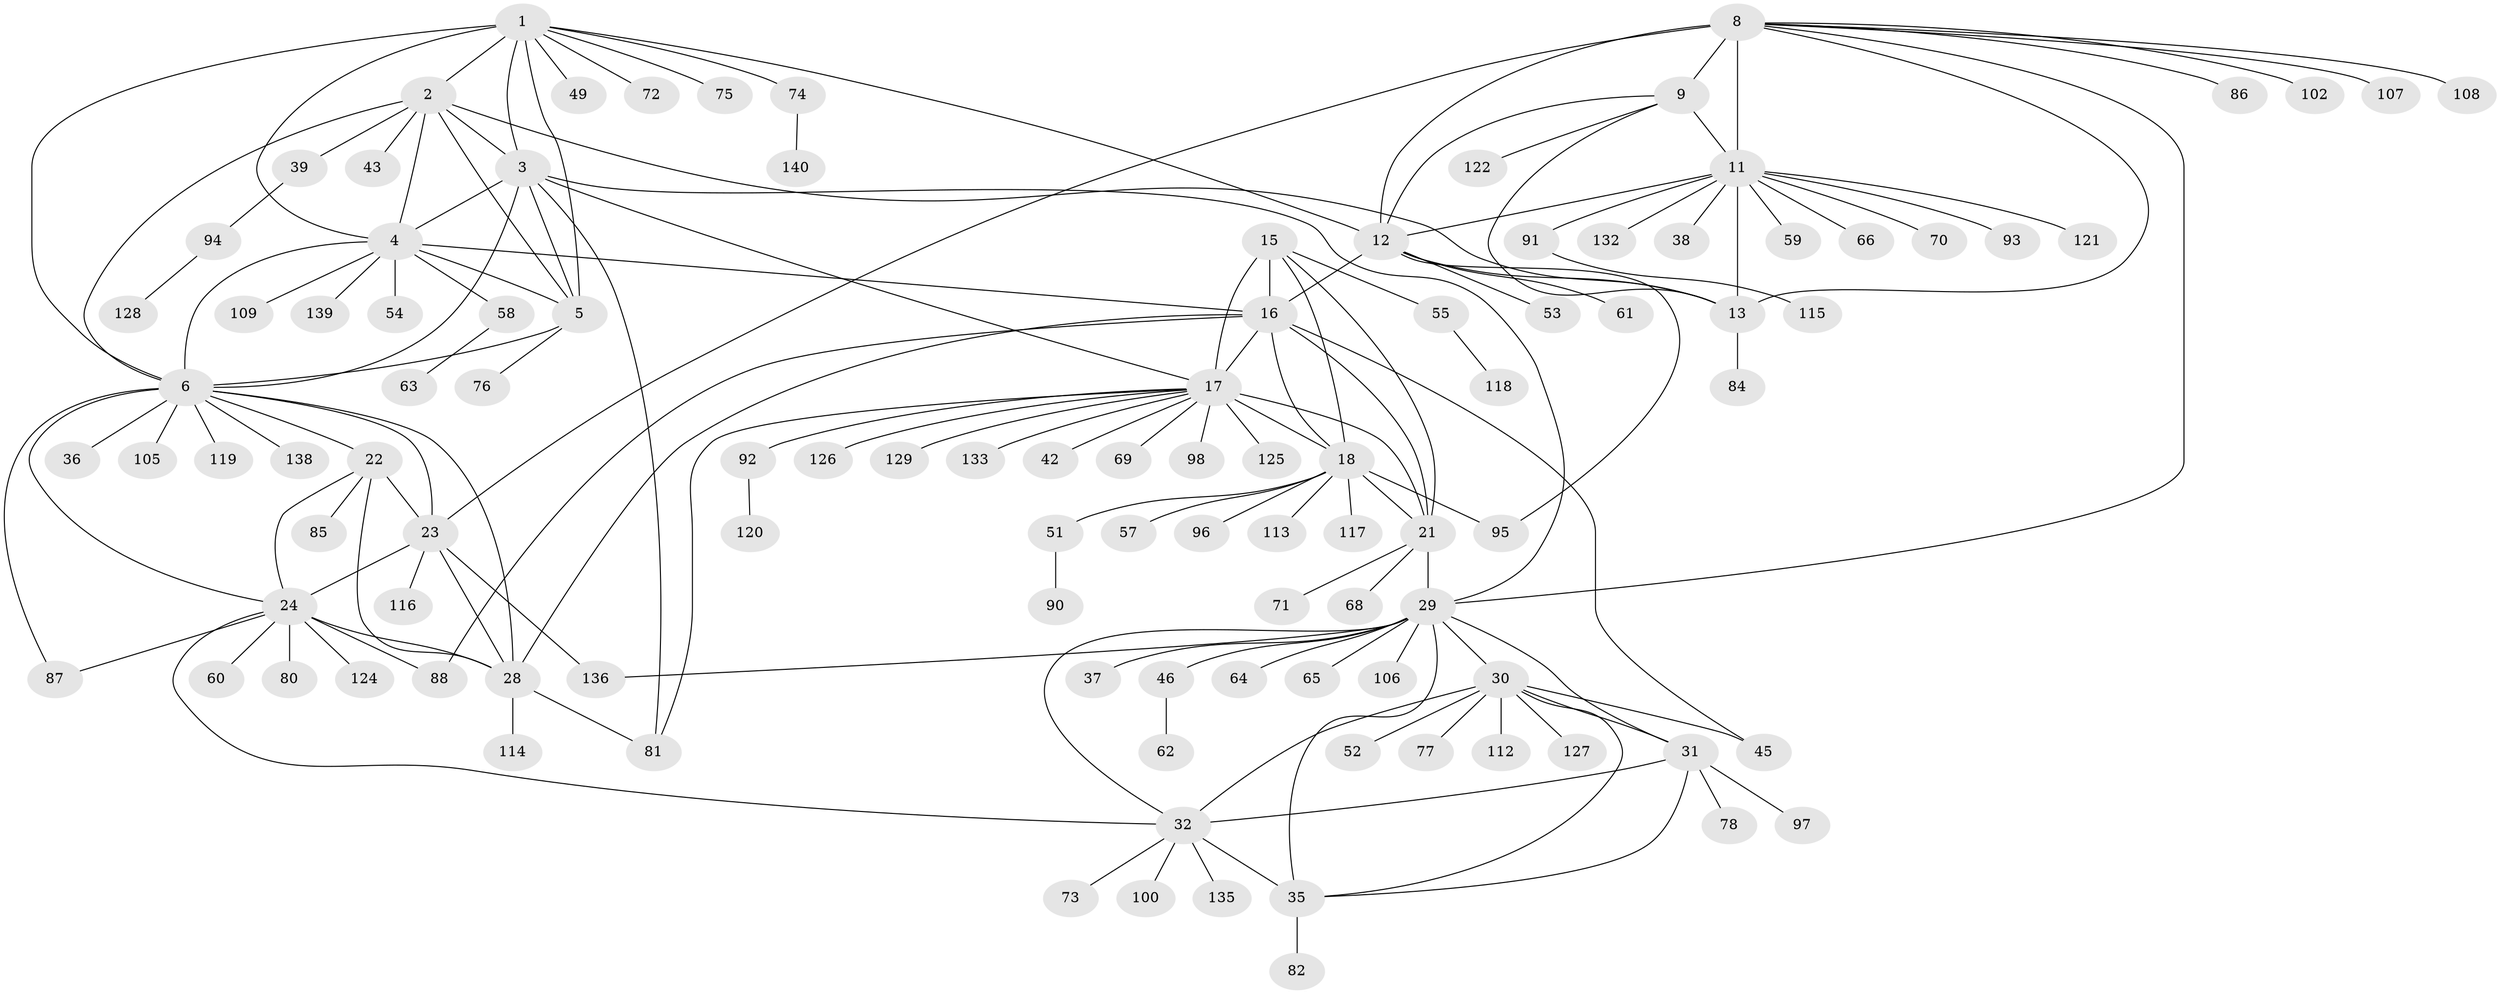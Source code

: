 // original degree distribution, {10: 0.03546099290780142, 9: 0.05673758865248227, 8: 0.05673758865248227, 11: 0.02127659574468085, 12: 0.028368794326241134, 7: 0.03546099290780142, 13: 0.0070921985815602835, 6: 0.0070921985815602835, 1: 0.5673758865248227, 2: 0.14184397163120568, 3: 0.03546099290780142, 4: 0.0070921985815602835}
// Generated by graph-tools (version 1.1) at 2025/42/03/06/25 10:42:10]
// undirected, 108 vertices, 156 edges
graph export_dot {
graph [start="1"]
  node [color=gray90,style=filled];
  1 [super="+47"];
  2 [super="+40"];
  3 [super="+44"];
  4 [super="+7"];
  5 [super="+50"];
  6 [super="+25"];
  8 [super="+10"];
  9 [super="+134"];
  11 [super="+14"];
  12 [super="+130"];
  13;
  15 [super="+20"];
  16 [super="+111"];
  17 [super="+19"];
  18 [super="+48"];
  21 [super="+99"];
  22 [super="+67"];
  23 [super="+26"];
  24 [super="+27"];
  28 [super="+110"];
  29 [super="+34"];
  30 [super="+101"];
  31 [super="+41"];
  32 [super="+33"];
  35;
  36;
  37 [super="+104"];
  38;
  39 [super="+56"];
  42;
  43 [super="+83"];
  45;
  46;
  49;
  51;
  52;
  53;
  54;
  55;
  57;
  58;
  59 [super="+79"];
  60;
  61;
  62;
  63;
  64;
  65;
  66;
  68;
  69;
  70;
  71;
  72;
  73;
  74;
  75;
  76;
  77;
  78;
  80;
  81 [super="+89"];
  82 [super="+141"];
  84;
  85;
  86;
  87;
  88 [super="+123"];
  90;
  91;
  92 [super="+103"];
  93;
  94;
  95;
  96;
  97;
  98;
  100;
  102;
  105;
  106;
  107;
  108;
  109;
  112;
  113;
  114;
  115 [super="+137"];
  116 [super="+131"];
  117;
  118;
  119;
  120;
  121;
  122;
  124;
  125;
  126;
  127;
  128;
  129;
  132;
  133;
  135;
  136;
  138;
  139;
  140;
  1 -- 2;
  1 -- 3;
  1 -- 4 [weight=2];
  1 -- 5;
  1 -- 6;
  1 -- 49;
  1 -- 74;
  1 -- 75;
  1 -- 72;
  1 -- 12;
  2 -- 3;
  2 -- 4 [weight=2];
  2 -- 5;
  2 -- 6;
  2 -- 13;
  2 -- 39;
  2 -- 43;
  3 -- 4 [weight=2];
  3 -- 5;
  3 -- 6;
  3 -- 29;
  3 -- 17;
  3 -- 81;
  4 -- 5 [weight=2];
  4 -- 6 [weight=2];
  4 -- 54;
  4 -- 58;
  4 -- 139;
  4 -- 109;
  4 -- 16;
  5 -- 6;
  5 -- 76;
  6 -- 36;
  6 -- 87;
  6 -- 105;
  6 -- 119;
  6 -- 138;
  6 -- 23 [weight=2];
  6 -- 24 [weight=2];
  6 -- 22;
  6 -- 28;
  8 -- 9 [weight=2];
  8 -- 11 [weight=4];
  8 -- 12 [weight=2];
  8 -- 13 [weight=2];
  8 -- 23;
  8 -- 29;
  8 -- 86;
  8 -- 102;
  8 -- 107;
  8 -- 108;
  9 -- 11 [weight=2];
  9 -- 12;
  9 -- 13;
  9 -- 122;
  11 -- 12 [weight=2];
  11 -- 13 [weight=2];
  11 -- 38;
  11 -- 59;
  11 -- 66;
  11 -- 70;
  11 -- 121;
  11 -- 132;
  11 -- 91;
  11 -- 93;
  12 -- 13;
  12 -- 16;
  12 -- 53;
  12 -- 61;
  12 -- 95;
  13 -- 84;
  15 -- 16 [weight=2];
  15 -- 17 [weight=4];
  15 -- 18 [weight=2];
  15 -- 21 [weight=2];
  15 -- 55;
  16 -- 17 [weight=2];
  16 -- 18;
  16 -- 21;
  16 -- 28;
  16 -- 45;
  16 -- 88;
  17 -- 18 [weight=2];
  17 -- 21 [weight=2];
  17 -- 69;
  17 -- 81;
  17 -- 92;
  17 -- 98;
  17 -- 125;
  17 -- 126;
  17 -- 129;
  17 -- 133;
  17 -- 42;
  18 -- 21;
  18 -- 95;
  18 -- 96;
  18 -- 117;
  18 -- 57;
  18 -- 51;
  18 -- 113;
  21 -- 29;
  21 -- 68;
  21 -- 71;
  22 -- 23 [weight=2];
  22 -- 24 [weight=2];
  22 -- 28;
  22 -- 85;
  23 -- 24 [weight=4];
  23 -- 28 [weight=2];
  23 -- 116;
  23 -- 136;
  24 -- 28 [weight=2];
  24 -- 32;
  24 -- 60;
  24 -- 80;
  24 -- 87;
  24 -- 88;
  24 -- 124;
  28 -- 114;
  28 -- 81;
  29 -- 30 [weight=2];
  29 -- 31 [weight=2];
  29 -- 32 [weight=4];
  29 -- 35 [weight=2];
  29 -- 46;
  29 -- 65;
  29 -- 136;
  29 -- 64;
  29 -- 37;
  29 -- 106;
  30 -- 31;
  30 -- 32 [weight=2];
  30 -- 35;
  30 -- 45;
  30 -- 52;
  30 -- 77;
  30 -- 112;
  30 -- 127;
  31 -- 32 [weight=2];
  31 -- 35;
  31 -- 78;
  31 -- 97;
  32 -- 35 [weight=2];
  32 -- 73;
  32 -- 100;
  32 -- 135;
  35 -- 82;
  39 -- 94;
  46 -- 62;
  51 -- 90;
  55 -- 118;
  58 -- 63;
  74 -- 140;
  91 -- 115;
  92 -- 120;
  94 -- 128;
}
